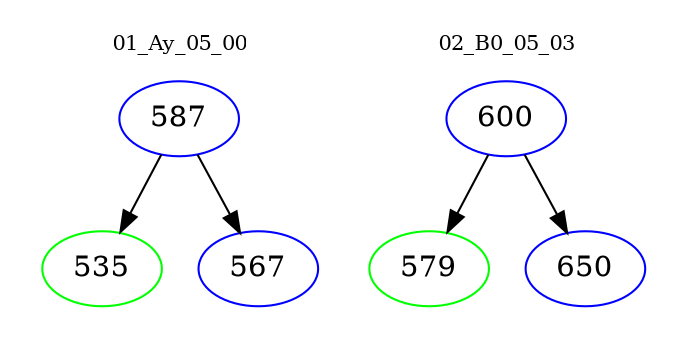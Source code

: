 digraph{
subgraph cluster_0 {
color = white
label = "01_Ay_05_00";
fontsize=10;
T0_587 [label="587", color="blue"]
T0_587 -> T0_535 [color="black"]
T0_535 [label="535", color="green"]
T0_587 -> T0_567 [color="black"]
T0_567 [label="567", color="blue"]
}
subgraph cluster_1 {
color = white
label = "02_B0_05_03";
fontsize=10;
T1_600 [label="600", color="blue"]
T1_600 -> T1_579 [color="black"]
T1_579 [label="579", color="green"]
T1_600 -> T1_650 [color="black"]
T1_650 [label="650", color="blue"]
}
}

